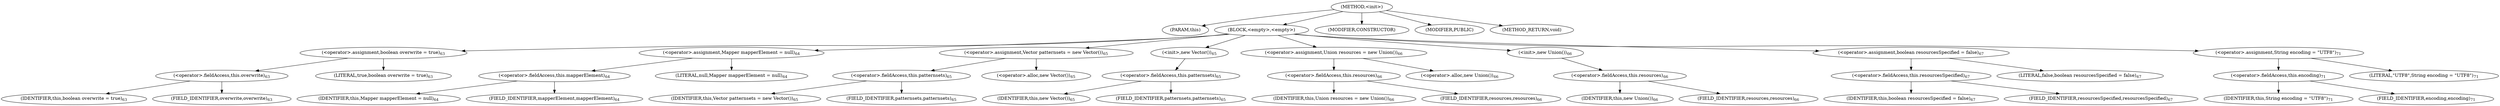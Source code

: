 digraph "&lt;init&gt;" {  
"923" [label = <(METHOD,&lt;init&gt;)> ]
"924" [label = <(PARAM,this)> ]
"925" [label = <(BLOCK,&lt;empty&gt;,&lt;empty&gt;)> ]
"926" [label = <(&lt;operator&gt;.assignment,boolean overwrite = true)<SUB>63</SUB>> ]
"927" [label = <(&lt;operator&gt;.fieldAccess,this.overwrite)<SUB>63</SUB>> ]
"928" [label = <(IDENTIFIER,this,boolean overwrite = true)<SUB>63</SUB>> ]
"929" [label = <(FIELD_IDENTIFIER,overwrite,overwrite)<SUB>63</SUB>> ]
"930" [label = <(LITERAL,true,boolean overwrite = true)<SUB>63</SUB>> ]
"931" [label = <(&lt;operator&gt;.assignment,Mapper mapperElement = null)<SUB>64</SUB>> ]
"932" [label = <(&lt;operator&gt;.fieldAccess,this.mapperElement)<SUB>64</SUB>> ]
"933" [label = <(IDENTIFIER,this,Mapper mapperElement = null)<SUB>64</SUB>> ]
"934" [label = <(FIELD_IDENTIFIER,mapperElement,mapperElement)<SUB>64</SUB>> ]
"935" [label = <(LITERAL,null,Mapper mapperElement = null)<SUB>64</SUB>> ]
"936" [label = <(&lt;operator&gt;.assignment,Vector patternsets = new Vector())<SUB>65</SUB>> ]
"937" [label = <(&lt;operator&gt;.fieldAccess,this.patternsets)<SUB>65</SUB>> ]
"938" [label = <(IDENTIFIER,this,Vector patternsets = new Vector())<SUB>65</SUB>> ]
"939" [label = <(FIELD_IDENTIFIER,patternsets,patternsets)<SUB>65</SUB>> ]
"940" [label = <(&lt;operator&gt;.alloc,new Vector())<SUB>65</SUB>> ]
"941" [label = <(&lt;init&gt;,new Vector())<SUB>65</SUB>> ]
"942" [label = <(&lt;operator&gt;.fieldAccess,this.patternsets)<SUB>65</SUB>> ]
"943" [label = <(IDENTIFIER,this,new Vector())<SUB>65</SUB>> ]
"944" [label = <(FIELD_IDENTIFIER,patternsets,patternsets)<SUB>65</SUB>> ]
"945" [label = <(&lt;operator&gt;.assignment,Union resources = new Union())<SUB>66</SUB>> ]
"946" [label = <(&lt;operator&gt;.fieldAccess,this.resources)<SUB>66</SUB>> ]
"947" [label = <(IDENTIFIER,this,Union resources = new Union())<SUB>66</SUB>> ]
"948" [label = <(FIELD_IDENTIFIER,resources,resources)<SUB>66</SUB>> ]
"949" [label = <(&lt;operator&gt;.alloc,new Union())<SUB>66</SUB>> ]
"950" [label = <(&lt;init&gt;,new Union())<SUB>66</SUB>> ]
"951" [label = <(&lt;operator&gt;.fieldAccess,this.resources)<SUB>66</SUB>> ]
"952" [label = <(IDENTIFIER,this,new Union())<SUB>66</SUB>> ]
"953" [label = <(FIELD_IDENTIFIER,resources,resources)<SUB>66</SUB>> ]
"954" [label = <(&lt;operator&gt;.assignment,boolean resourcesSpecified = false)<SUB>67</SUB>> ]
"955" [label = <(&lt;operator&gt;.fieldAccess,this.resourcesSpecified)<SUB>67</SUB>> ]
"956" [label = <(IDENTIFIER,this,boolean resourcesSpecified = false)<SUB>67</SUB>> ]
"957" [label = <(FIELD_IDENTIFIER,resourcesSpecified,resourcesSpecified)<SUB>67</SUB>> ]
"958" [label = <(LITERAL,false,boolean resourcesSpecified = false)<SUB>67</SUB>> ]
"959" [label = <(&lt;operator&gt;.assignment,String encoding = &quot;UTF8&quot;)<SUB>71</SUB>> ]
"960" [label = <(&lt;operator&gt;.fieldAccess,this.encoding)<SUB>71</SUB>> ]
"961" [label = <(IDENTIFIER,this,String encoding = &quot;UTF8&quot;)<SUB>71</SUB>> ]
"962" [label = <(FIELD_IDENTIFIER,encoding,encoding)<SUB>71</SUB>> ]
"963" [label = <(LITERAL,&quot;UTF8&quot;,String encoding = &quot;UTF8&quot;)<SUB>71</SUB>> ]
"964" [label = <(MODIFIER,CONSTRUCTOR)> ]
"965" [label = <(MODIFIER,PUBLIC)> ]
"966" [label = <(METHOD_RETURN,void)> ]
  "923" -> "924" 
  "923" -> "925" 
  "923" -> "964" 
  "923" -> "965" 
  "923" -> "966" 
  "925" -> "926" 
  "925" -> "931" 
  "925" -> "936" 
  "925" -> "941" 
  "925" -> "945" 
  "925" -> "950" 
  "925" -> "954" 
  "925" -> "959" 
  "926" -> "927" 
  "926" -> "930" 
  "927" -> "928" 
  "927" -> "929" 
  "931" -> "932" 
  "931" -> "935" 
  "932" -> "933" 
  "932" -> "934" 
  "936" -> "937" 
  "936" -> "940" 
  "937" -> "938" 
  "937" -> "939" 
  "941" -> "942" 
  "942" -> "943" 
  "942" -> "944" 
  "945" -> "946" 
  "945" -> "949" 
  "946" -> "947" 
  "946" -> "948" 
  "950" -> "951" 
  "951" -> "952" 
  "951" -> "953" 
  "954" -> "955" 
  "954" -> "958" 
  "955" -> "956" 
  "955" -> "957" 
  "959" -> "960" 
  "959" -> "963" 
  "960" -> "961" 
  "960" -> "962" 
}
